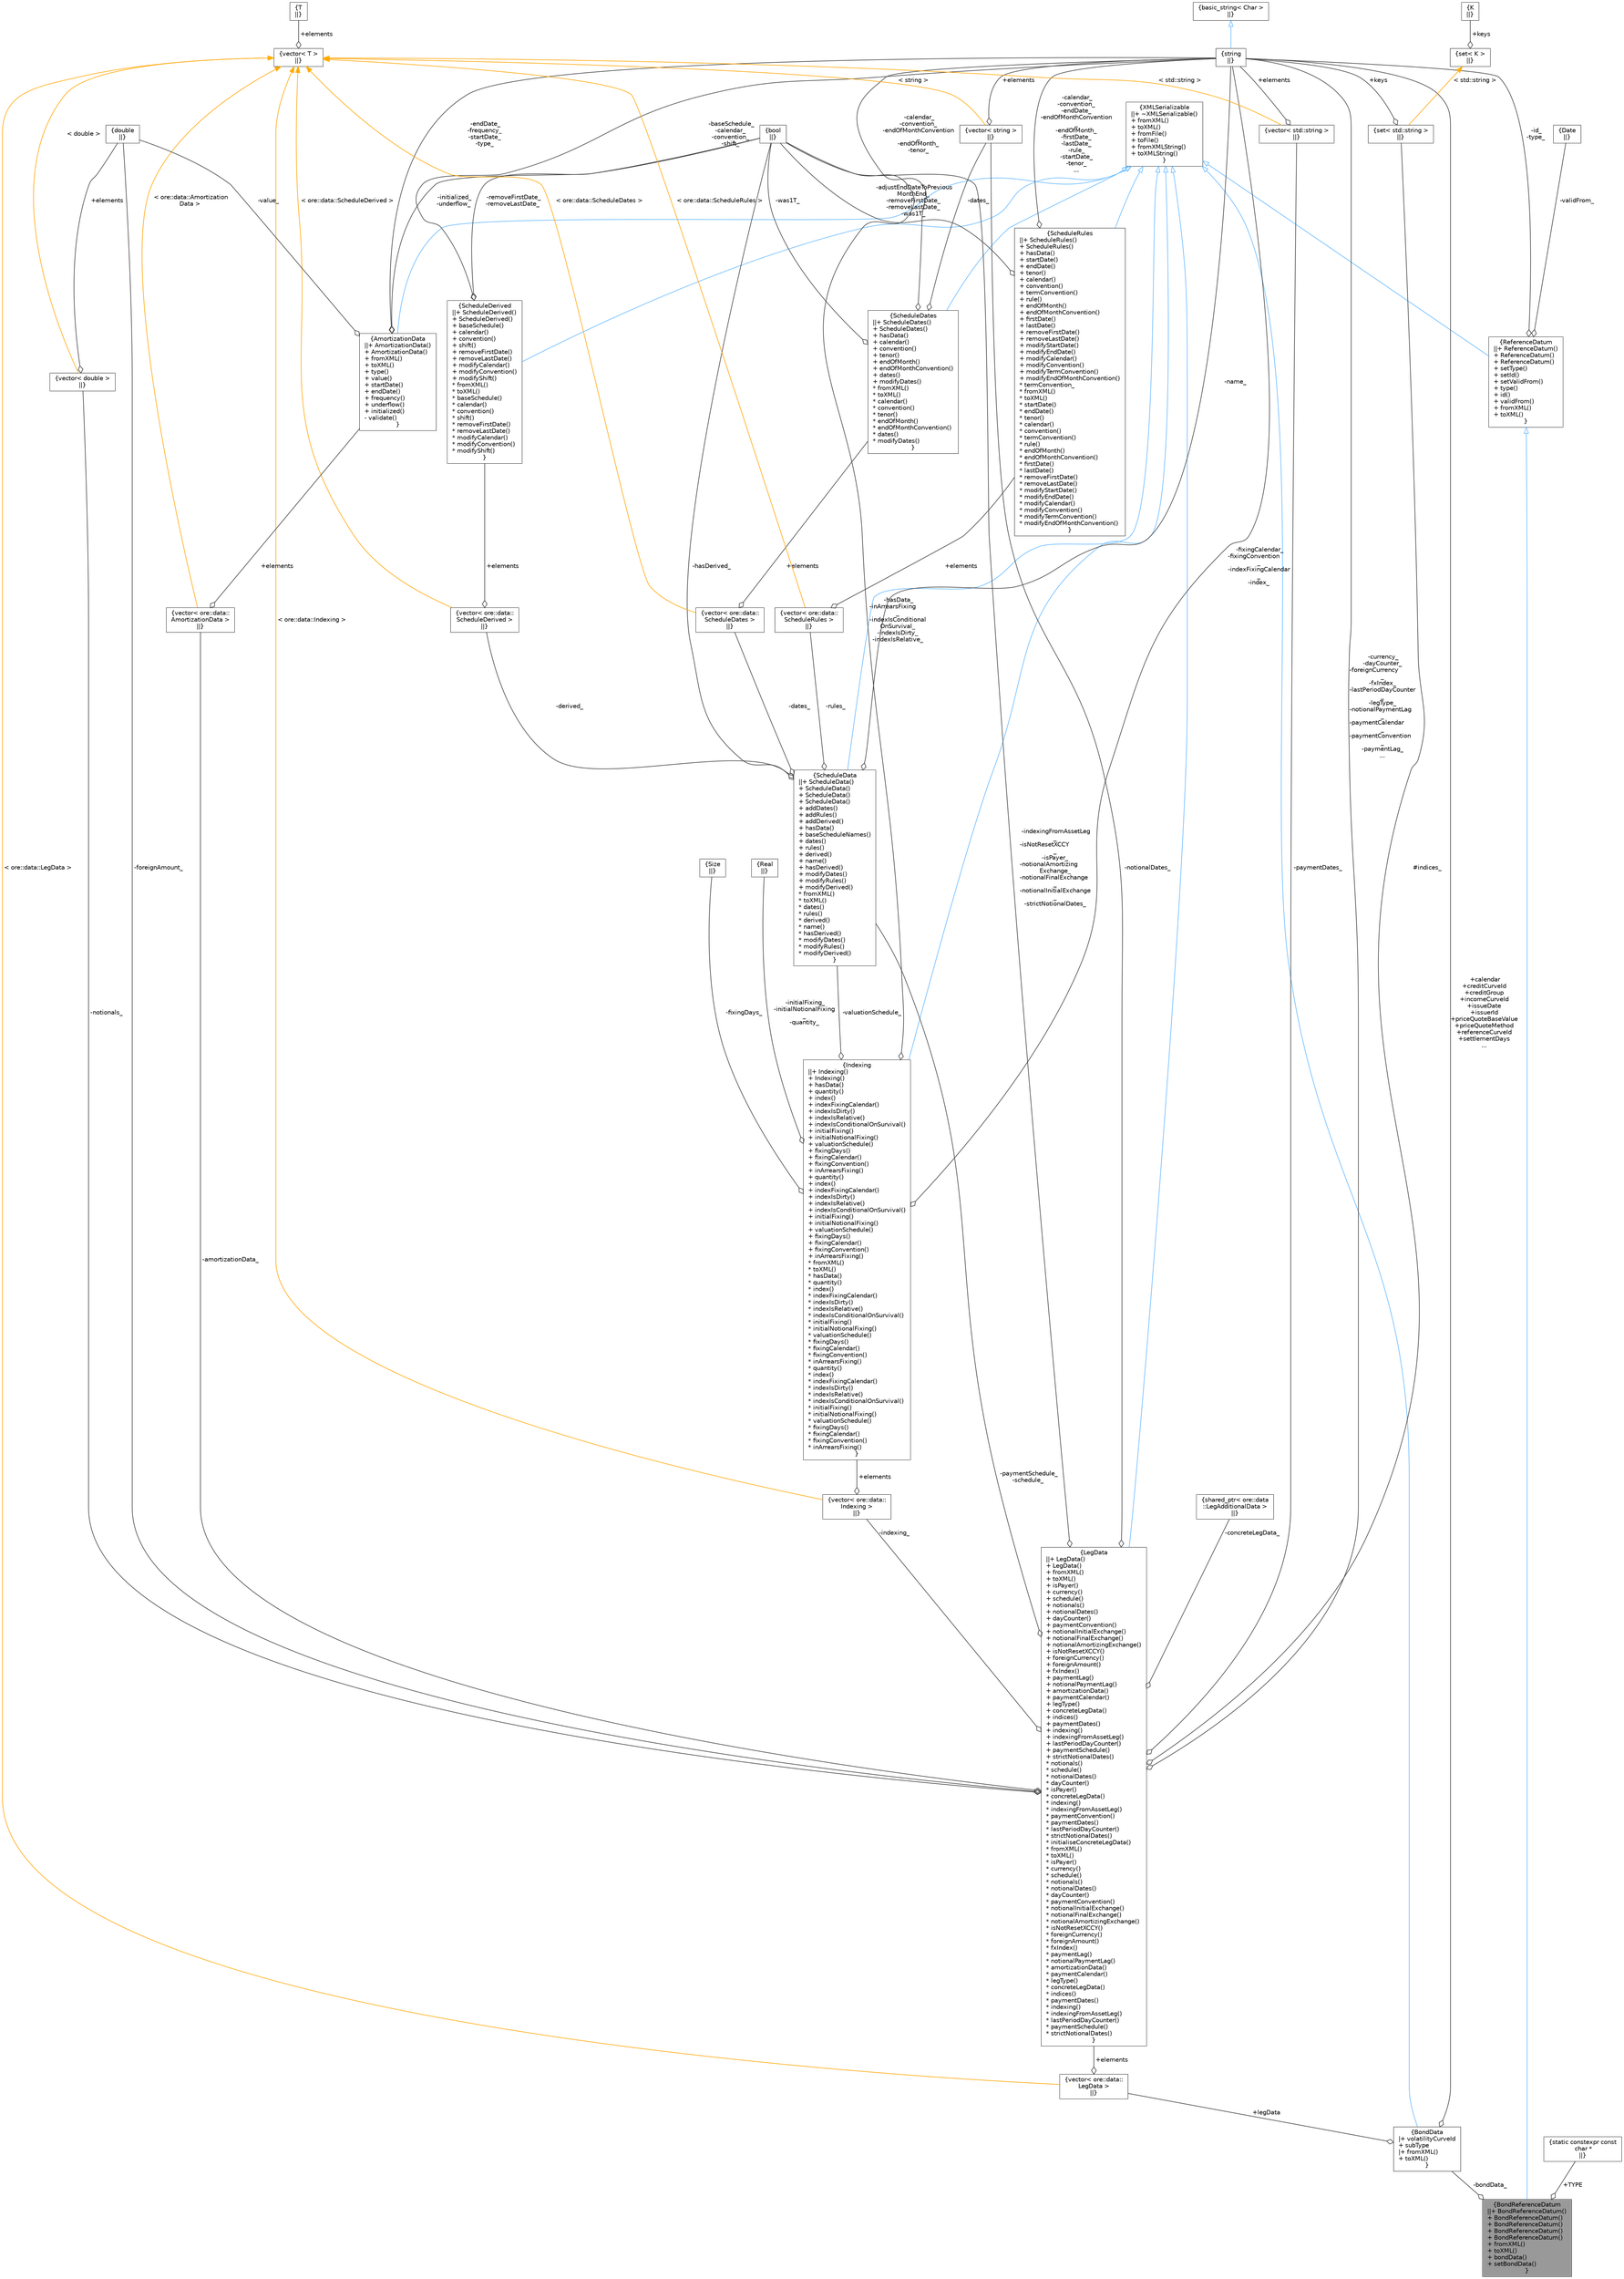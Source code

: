 digraph "BondReferenceDatum"
{
 // INTERACTIVE_SVG=YES
 // LATEX_PDF_SIZE
  bgcolor="transparent";
  edge [fontname=Helvetica,fontsize=10,labelfontname=Helvetica,labelfontsize=10];
  node [fontname=Helvetica,fontsize=10,shape=box,height=0.2,width=0.4];
  Node1 [label="{BondReferenceDatum\n||+ BondReferenceDatum()\l+ BondReferenceDatum()\l+ BondReferenceDatum()\l+ BondReferenceDatum()\l+ BondReferenceDatum()\l+ fromXML()\l+ toXML()\l+ bondData()\l+ setBondData()\l}",height=0.2,width=0.4,color="gray40", fillcolor="grey60", style="filled", fontcolor="black",tooltip=" "];
  Node2 -> Node1 [dir="back",color="steelblue1",style="solid",arrowtail="onormal"];
  Node2 [label="{ReferenceDatum\n||+ ReferenceDatum()\l+ ReferenceDatum()\l+ ReferenceDatum()\l+ setType()\l+ setId()\l+ setValidFrom()\l+ type()\l+ id()\l+ validFrom()\l+ fromXML()\l+ toXML()\l}",height=0.2,width=0.4,color="gray40", fillcolor="white", style="filled",URL="$classore_1_1data_1_1_reference_datum.html",tooltip="Base class for reference data."];
  Node3 -> Node2 [dir="back",color="steelblue1",style="solid",arrowtail="onormal"];
  Node3 [label="{XMLSerializable\n||+ ~XMLSerializable()\l+ fromXML()\l+ toXML()\l+ fromFile()\l+ toFile()\l+ fromXMLString()\l+ toXMLString()\l}",height=0.2,width=0.4,color="gray40", fillcolor="white", style="filled",URL="$classore_1_1data_1_1_x_m_l_serializable.html",tooltip="Base class for all serializable classes."];
  Node4 -> Node2 [color="grey25",style="solid",label=" -id_\n-type_" ,arrowhead="odiamond"];
  Node4 [label="{string\n||}",height=0.2,width=0.4,color="gray40", fillcolor="white", style="filled",tooltip=" "];
  Node5 -> Node4 [dir="back",color="steelblue1",style="solid",arrowtail="onormal"];
  Node5 [label="{basic_string\< Char \>\n||}",height=0.2,width=0.4,color="gray40", fillcolor="white", style="filled",tooltip=" "];
  Node6 -> Node2 [color="grey25",style="solid",label=" -validFrom_" ,arrowhead="odiamond"];
  Node6 [label="{Date\n||}",height=0.2,width=0.4,color="gray40", fillcolor="white", style="filled",tooltip=" "];
  Node7 -> Node1 [color="grey25",style="solid",label=" +TYPE" ,arrowhead="odiamond"];
  Node7 [label="{static constexpr const\l char *\n||}",height=0.2,width=0.4,color="gray40", fillcolor="white", style="filled",tooltip=" "];
  Node8 -> Node1 [color="grey25",style="solid",label=" -bondData_" ,arrowhead="odiamond"];
  Node8 [label="{BondData\n|+ volatilityCurveId\l+ subType\l|+ fromXML()\l+ toXML()\l}",height=0.2,width=0.4,color="gray40", fillcolor="white", style="filled",URL="$structore_1_1data_1_1_bond_reference_datum_1_1_bond_data.html",tooltip=" "];
  Node3 -> Node8 [dir="back",color="steelblue1",style="solid",arrowtail="onormal"];
  Node4 -> Node8 [color="grey25",style="solid",label=" +calendar\n+creditCurveId\n+creditGroup\n+incomeCurveId\n+issueDate\n+issuerId\n+priceQuoteBaseValue\n+priceQuoteMethod\n+referenceCurveId\n+settlementDays\n..." ,arrowhead="odiamond"];
  Node9 -> Node8 [color="grey25",style="solid",label=" +legData" ,arrowhead="odiamond"];
  Node9 [label="{vector\< ore::data::\lLegData \>\n||}",height=0.2,width=0.4,color="gray40", fillcolor="white", style="filled",tooltip=" "];
  Node10 -> Node9 [color="grey25",style="solid",label=" +elements" ,arrowhead="odiamond"];
  Node10 [label="{LegData\n||+ LegData()\l+ LegData()\l+ fromXML()\l+ toXML()\l+ isPayer()\l+ currency()\l+ schedule()\l+ notionals()\l+ notionalDates()\l+ dayCounter()\l+ paymentConvention()\l+ notionalInitialExchange()\l+ notionalFinalExchange()\l+ notionalAmortizingExchange()\l+ isNotResetXCCY()\l+ foreignCurrency()\l+ foreignAmount()\l+ fxIndex()\l+ paymentLag()\l+ notionalPaymentLag()\l+ amortizationData()\l+ paymentCalendar()\l+ legType()\l+ concreteLegData()\l+ indices()\l+ paymentDates()\l+ indexing()\l+ indexingFromAssetLeg()\l+ lastPeriodDayCounter()\l+ paymentSchedule()\l+ strictNotionalDates()\l* notionals()\l* schedule()\l* notionalDates()\l* dayCounter()\l* isPayer()\l* concreteLegData()\l* indexing()\l* indexingFromAssetLeg()\l* paymentConvention()\l* paymentDates()\l* lastPeriodDayCounter()\l* strictNotionalDates()\l* initialiseConcreteLegData()\l* fromXML()\l* toXML()\l* isPayer()\l* currency()\l* schedule()\l* notionals()\l* notionalDates()\l* dayCounter()\l* paymentConvention()\l* notionalInitialExchange()\l* notionalFinalExchange()\l* notionalAmortizingExchange()\l* isNotResetXCCY()\l* foreignCurrency()\l* foreignAmount()\l* fxIndex()\l* paymentLag()\l* notionalPaymentLag()\l* amortizationData()\l* paymentCalendar()\l* legType()\l* concreteLegData()\l* indices()\l* paymentDates()\l* indexing()\l* indexingFromAssetLeg()\l* lastPeriodDayCounter()\l* paymentSchedule()\l* strictNotionalDates()\l}",height=0.2,width=0.4,color="gray40", fillcolor="white", style="filled",URL="$classore_1_1data_1_1_leg_data.html",tooltip="Serializable object holding leg data."];
  Node3 -> Node10 [dir="back",color="steelblue1",style="solid",arrowtail="onormal"];
  Node11 -> Node10 [color="grey25",style="solid",label=" #indices_" ,arrowhead="odiamond"];
  Node11 [label="{set\< std::string \>\n||}",height=0.2,width=0.4,color="gray40", fillcolor="white", style="filled",tooltip=" "];
  Node4 -> Node11 [color="grey25",style="solid",label=" +keys" ,arrowhead="odiamond"];
  Node12 -> Node11 [dir="back",color="orange",style="solid",label=" \< std::string \>" ];
  Node12 [label="{set\< K \>\n||}",height=0.2,width=0.4,color="gray40", fillcolor="white", style="filled",tooltip=" "];
  Node13 -> Node12 [color="grey25",style="solid",label=" +keys" ,arrowhead="odiamond"];
  Node13 [label="{K\n||}",height=0.2,width=0.4,color="gray40", fillcolor="white", style="filled",tooltip=" "];
  Node14 -> Node10 [color="grey25",style="solid",label=" -concreteLegData_" ,arrowhead="odiamond"];
  Node14 [label="{shared_ptr\< ore::data\l::LegAdditionalData \>\n||}",height=0.2,width=0.4,color="gray40", fillcolor="white", style="filled",tooltip=" "];
  Node15 -> Node10 [color="grey25",style="solid",label=" -indexingFromAssetLeg\l_\n-isNotResetXCCY\l_\n-isPayer_\n-notionalAmortizing\lExchange_\n-notionalFinalExchange\l_\n-notionalInitialExchange\l_\n-strictNotionalDates_" ,arrowhead="odiamond"];
  Node15 [label="{bool\n||}",height=0.2,width=0.4,color="gray40", fillcolor="white", style="filled",URL="$classbool.html",tooltip=" "];
  Node4 -> Node10 [color="grey25",style="solid",label=" -currency_\n-dayCounter_\n-foreignCurrency\l_\n-fxIndex_\n-lastPeriodDayCounter\l_\n-legType_\n-notionalPaymentLag\l_\n-paymentCalendar\l_\n-paymentConvention\l_\n-paymentLag_\n..." ,arrowhead="odiamond"];
  Node16 -> Node10 [color="grey25",style="solid",label=" -paymentSchedule_\n-schedule_" ,arrowhead="odiamond"];
  Node16 [label="{ScheduleData\n||+ ScheduleData()\l+ ScheduleData()\l+ ScheduleData()\l+ ScheduleData()\l+ addDates()\l+ addRules()\l+ addDerived()\l+ hasData()\l+ baseScheduleNames()\l+ dates()\l+ rules()\l+ derived()\l+ name()\l+ hasDerived()\l+ modifyDates()\l+ modifyRules()\l+ modifyDerived()\l* fromXML()\l* toXML()\l* dates()\l* rules()\l* derived()\l* name()\l* hasDerived()\l* modifyDates()\l* modifyRules()\l* modifyDerived()\l}",height=0.2,width=0.4,color="gray40", fillcolor="white", style="filled",URL="$classore_1_1data_1_1_schedule_data.html",tooltip="Serializable schedule data."];
  Node3 -> Node16 [dir="back",color="steelblue1",style="solid",arrowtail="onormal"];
  Node17 -> Node16 [color="grey25",style="solid",label=" -dates_" ,arrowhead="odiamond"];
  Node17 [label="{vector\< ore::data::\lScheduleDates \>\n||}",height=0.2,width=0.4,color="gray40", fillcolor="white", style="filled",tooltip=" "];
  Node18 -> Node17 [color="grey25",style="solid",label=" +elements" ,arrowhead="odiamond"];
  Node18 [label="{ScheduleDates\n||+ ScheduleDates()\l+ ScheduleDates()\l+ hasData()\l+ calendar()\l+ convention()\l+ tenor()\l+ endOfMonth()\l+ endOfMonthConvention()\l+ dates()\l+ modifyDates()\l* fromXML()\l* toXML()\l* calendar()\l* convention()\l* tenor()\l* endOfMonth()\l* endOfMonthConvention()\l* dates()\l* modifyDates()\l}",height=0.2,width=0.4,color="gray40", fillcolor="white", style="filled",URL="$classore_1_1data_1_1_schedule_dates.html",tooltip="Serializable object holding schedule Dates data."];
  Node3 -> Node18 [dir="back",color="steelblue1",style="solid",arrowtail="onormal"];
  Node4 -> Node18 [color="grey25",style="solid",label=" -calendar_\n-convention_\n-endOfMonthConvention\l_\n-endOfMonth_\n-tenor_" ,arrowhead="odiamond"];
  Node19 -> Node18 [color="grey25",style="solid",label=" -dates_" ,arrowhead="odiamond"];
  Node19 [label="{vector\< string \>\n||}",height=0.2,width=0.4,color="gray40", fillcolor="white", style="filled",tooltip=" "];
  Node4 -> Node19 [color="grey25",style="solid",label=" +elements" ,arrowhead="odiamond"];
  Node20 -> Node19 [dir="back",color="orange",style="solid",label=" \< string \>" ];
  Node20 [label="{vector\< T \>\n||}",height=0.2,width=0.4,color="gray40", fillcolor="white", style="filled",tooltip=" "];
  Node21 -> Node20 [color="grey25",style="solid",label=" +elements" ,arrowhead="odiamond"];
  Node21 [label="{T\n||}",height=0.2,width=0.4,color="gray40", fillcolor="white", style="filled",tooltip=" "];
  Node15 -> Node18 [color="grey25",style="solid",label=" -was1T_" ,arrowhead="odiamond"];
  Node20 -> Node17 [dir="back",color="orange",style="solid",label=" \< ore::data::ScheduleDates \>" ];
  Node22 -> Node16 [color="grey25",style="solid",label=" -rules_" ,arrowhead="odiamond"];
  Node22 [label="{vector\< ore::data::\lScheduleRules \>\n||}",height=0.2,width=0.4,color="gray40", fillcolor="white", style="filled",tooltip=" "];
  Node23 -> Node22 [color="grey25",style="solid",label=" +elements" ,arrowhead="odiamond"];
  Node23 [label="{ScheduleRules\n||+ ScheduleRules()\l+ ScheduleRules()\l+ hasData()\l+ startDate()\l+ endDate()\l+ tenor()\l+ calendar()\l+ convention()\l+ termConvention()\l+ rule()\l+ endOfMonth()\l+ endOfMonthConvention()\l+ firstDate()\l+ lastDate()\l+ removeFirstDate()\l+ removeLastDate()\l+ modifyStartDate()\l+ modifyEndDate()\l+ modifyCalendar()\l+ modifyConvention()\l+ modifyTermConvention()\l+ modifyEndOfMonthConvention()\l* termConvention_\l* fromXML()\l* toXML()\l* startDate()\l* endDate()\l* tenor()\l* calendar()\l* convention()\l* termConvention()\l* rule()\l* endOfMonth()\l* endOfMonthConvention()\l* firstDate()\l* lastDate()\l* removeFirstDate()\l* removeLastDate()\l* modifyStartDate()\l* modifyEndDate()\l* modifyCalendar()\l* modifyConvention()\l* modifyTermConvention()\l* modifyEndOfMonthConvention()\l}",height=0.2,width=0.4,color="gray40", fillcolor="white", style="filled",URL="$classore_1_1data_1_1_schedule_rules.html",tooltip="Serializable object holding schedule Rules data."];
  Node3 -> Node23 [dir="back",color="steelblue1",style="solid",arrowtail="onormal"];
  Node4 -> Node23 [color="grey25",style="solid",label=" -calendar_\n-convention_\n-endDate_\n-endOfMonthConvention\l_\n-endOfMonth_\n-firstDate_\n-lastDate_\n-rule_\n-startDate_\n-tenor_\n..." ,arrowhead="odiamond"];
  Node15 -> Node23 [color="grey25",style="solid",label=" -adjustEndDateToPrevious\lMonthEnd_\n-removeFirstDate_\n-removeLastDate_\n-was1T_" ,arrowhead="odiamond"];
  Node20 -> Node22 [dir="back",color="orange",style="solid",label=" \< ore::data::ScheduleRules \>" ];
  Node24 -> Node16 [color="grey25",style="solid",label=" -derived_" ,arrowhead="odiamond"];
  Node24 [label="{vector\< ore::data::\lScheduleDerived \>\n||}",height=0.2,width=0.4,color="gray40", fillcolor="white", style="filled",tooltip=" "];
  Node25 -> Node24 [color="grey25",style="solid",label=" +elements" ,arrowhead="odiamond"];
  Node25 [label="{ScheduleDerived\n||+ ScheduleDerived()\l+ ScheduleDerived()\l+ baseSchedule()\l+ calendar()\l+ convention()\l+ shift()\l+ removeFirstDate()\l+ removeLastDate()\l+ modifyCalendar()\l+ modifyConvention()\l+ modifyShift()\l* fromXML()\l* toXML()\l* baseSchedule()\l* calendar()\l* convention()\l* shift()\l* removeFirstDate()\l* removeLastDate()\l* modifyCalendar()\l* modifyConvention()\l* modifyShift()\l}",height=0.2,width=0.4,color="gray40", fillcolor="white", style="filled",URL="$classore_1_1data_1_1_schedule_derived.html",tooltip="Serializable object holding Derived schedule data."];
  Node3 -> Node25 [dir="back",color="steelblue1",style="solid",arrowtail="onormal"];
  Node4 -> Node25 [color="grey25",style="solid",label=" -baseSchedule_\n-calendar_\n-convention_\n-shift_" ,arrowhead="odiamond"];
  Node15 -> Node25 [color="grey25",style="solid",label=" -removeFirstDate_\n-removeLastDate_" ,arrowhead="odiamond"];
  Node20 -> Node24 [dir="back",color="orange",style="solid",label=" \< ore::data::ScheduleDerived \>" ];
  Node4 -> Node16 [color="grey25",style="solid",label=" -name_" ,arrowhead="odiamond"];
  Node15 -> Node16 [color="grey25",style="solid",label=" -hasDerived_" ,arrowhead="odiamond"];
  Node26 -> Node10 [color="grey25",style="solid",label=" -notionals_" ,arrowhead="odiamond"];
  Node26 [label="{vector\< double \>\n||}",height=0.2,width=0.4,color="gray40", fillcolor="white", style="filled",tooltip=" "];
  Node27 -> Node26 [color="grey25",style="solid",label=" +elements" ,arrowhead="odiamond"];
  Node27 [label="{double\n||}",height=0.2,width=0.4,color="gray40", fillcolor="white", style="filled",tooltip=" "];
  Node20 -> Node26 [dir="back",color="orange",style="solid",label=" \< double \>" ];
  Node19 -> Node10 [color="grey25",style="solid",label=" -notionalDates_" ,arrowhead="odiamond"];
  Node27 -> Node10 [color="grey25",style="solid",label=" -foreignAmount_" ,arrowhead="odiamond"];
  Node28 -> Node10 [color="grey25",style="solid",label=" -amortizationData_" ,arrowhead="odiamond"];
  Node28 [label="{vector\< ore::data::\lAmortizationData \>\n||}",height=0.2,width=0.4,color="gray40", fillcolor="white", style="filled",tooltip=" "];
  Node29 -> Node28 [color="grey25",style="solid",label=" +elements" ,arrowhead="odiamond"];
  Node29 [label="{AmortizationData\n||+ AmortizationData()\l+ AmortizationData()\l+ fromXML()\l+ toXML()\l+ type()\l+ value()\l+ startDate()\l+ endDate()\l+ frequency()\l+ underflow()\l+ initialized()\l- validate()\l}",height=0.2,width=0.4,color="gray40", fillcolor="white", style="filled",URL="$classore_1_1data_1_1_amortization_data.html",tooltip="Serializable object holding amortization rules."];
  Node3 -> Node29 [dir="back",color="steelblue1",style="solid",arrowtail="onormal"];
  Node4 -> Node29 [color="grey25",style="solid",label=" -endDate_\n-frequency_\n-startDate_\n-type_" ,arrowhead="odiamond"];
  Node27 -> Node29 [color="grey25",style="solid",label=" -value_" ,arrowhead="odiamond"];
  Node15 -> Node29 [color="grey25",style="solid",label=" -initialized_\n-underflow_" ,arrowhead="odiamond"];
  Node20 -> Node28 [dir="back",color="orange",style="solid",label=" \< ore::data::Amortization\lData \>" ];
  Node30 -> Node10 [color="grey25",style="solid",label=" -paymentDates_" ,arrowhead="odiamond"];
  Node30 [label="{vector\< std::string \>\n||}",height=0.2,width=0.4,color="gray40", fillcolor="white", style="filled",tooltip=" "];
  Node4 -> Node30 [color="grey25",style="solid",label=" +elements" ,arrowhead="odiamond"];
  Node20 -> Node30 [dir="back",color="orange",style="solid",label=" \< std::string \>" ];
  Node31 -> Node10 [color="grey25",style="solid",label=" -indexing_" ,arrowhead="odiamond"];
  Node31 [label="{vector\< ore::data::\lIndexing \>\n||}",height=0.2,width=0.4,color="gray40", fillcolor="white", style="filled",tooltip=" "];
  Node32 -> Node31 [color="grey25",style="solid",label=" +elements" ,arrowhead="odiamond"];
  Node32 [label="{Indexing\n||+ Indexing()\l+ Indexing()\l+ hasData()\l+ quantity()\l+ index()\l+ indexFixingCalendar()\l+ indexIsDirty()\l+ indexIsRelative()\l+ indexIsConditionalOnSurvival()\l+ initialFixing()\l+ initialNotionalFixing()\l+ valuationSchedule()\l+ fixingDays()\l+ fixingCalendar()\l+ fixingConvention()\l+ inArrearsFixing()\l+ quantity()\l+ index()\l+ indexFixingCalendar()\l+ indexIsDirty()\l+ indexIsRelative()\l+ indexIsConditionalOnSurvival()\l+ initialFixing()\l+ initialNotionalFixing()\l+ valuationSchedule()\l+ fixingDays()\l+ fixingCalendar()\l+ fixingConvention()\l+ inArrearsFixing()\l* fromXML()\l* toXML()\l* hasData()\l* quantity()\l* index()\l* indexFixingCalendar()\l* indexIsDirty()\l* indexIsRelative()\l* indexIsConditionalOnSurvival()\l* initialFixing()\l* initialNotionalFixing()\l* valuationSchedule()\l* fixingDays()\l* fixingCalendar()\l* fixingConvention()\l* inArrearsFixing()\l* quantity()\l* index()\l* indexFixingCalendar()\l* indexIsDirty()\l* indexIsRelative()\l* indexIsConditionalOnSurvival()\l* initialFixing()\l* initialNotionalFixing()\l* valuationSchedule()\l* fixingDays()\l* fixingCalendar()\l* fixingConvention()\l* inArrearsFixing()\l}",height=0.2,width=0.4,color="gray40", fillcolor="white", style="filled",URL="$classore_1_1data_1_1_indexing.html",tooltip="Serializable object holding indexing data."];
  Node3 -> Node32 [dir="back",color="steelblue1",style="solid",arrowtail="onormal"];
  Node15 -> Node32 [color="grey25",style="solid",label=" -hasData_\n-inArrearsFixing\l_\n-indexIsConditional\lOnSurvival_\n-indexIsDirty_\n-indexIsRelative_" ,arrowhead="odiamond"];
  Node33 -> Node32 [color="grey25",style="solid",label=" -initialFixing_\n-initialNotionalFixing\l_\n-quantity_" ,arrowhead="odiamond"];
  Node33 [label="{Real\n||}",height=0.2,width=0.4,color="gray40", fillcolor="white", style="filled",tooltip=" "];
  Node4 -> Node32 [color="grey25",style="solid",label=" -fixingCalendar_\n-fixingConvention\l_\n-indexFixingCalendar\l_\n-index_" ,arrowhead="odiamond"];
  Node16 -> Node32 [color="grey25",style="solid",label=" -valuationSchedule_" ,arrowhead="odiamond"];
  Node34 -> Node32 [color="grey25",style="solid",label=" -fixingDays_" ,arrowhead="odiamond"];
  Node34 [label="{Size\n||}",height=0.2,width=0.4,color="gray40", fillcolor="white", style="filled",tooltip=" "];
  Node20 -> Node31 [dir="back",color="orange",style="solid",label=" \< ore::data::Indexing \>" ];
  Node20 -> Node9 [dir="back",color="orange",style="solid",label=" \< ore::data::LegData \>" ];
}

